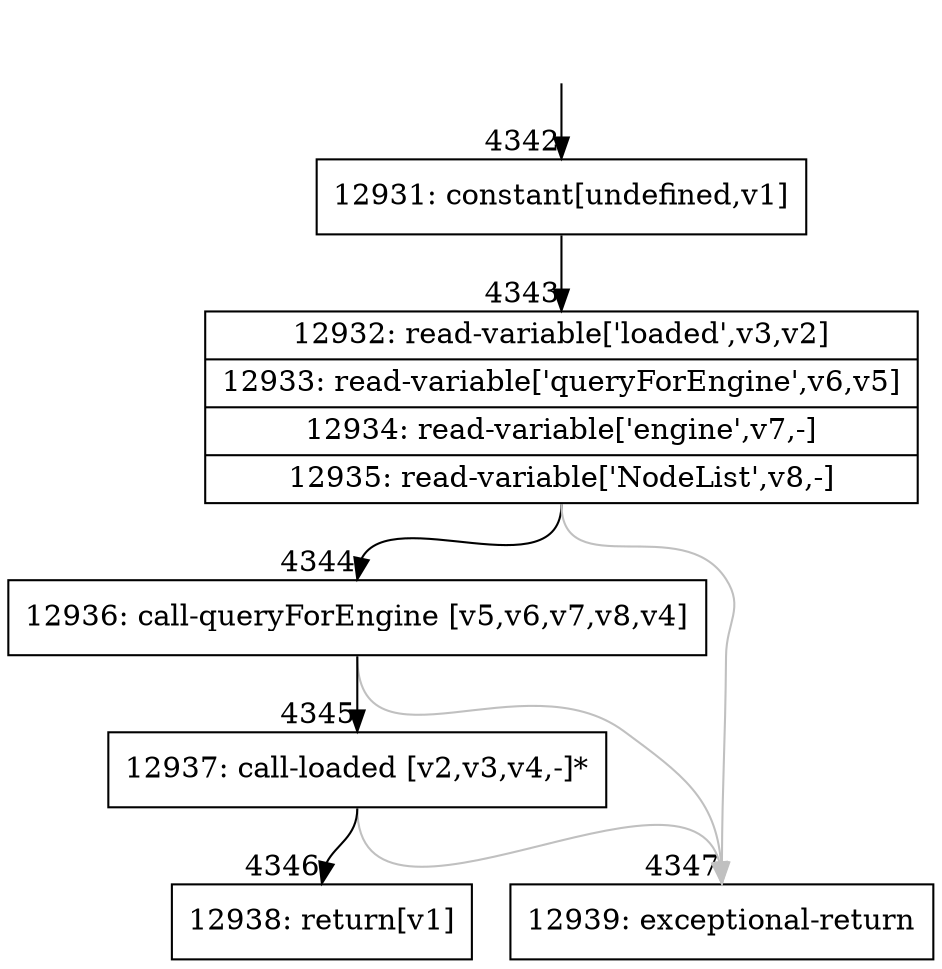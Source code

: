digraph {
rankdir="TD"
BB_entry314[shape=none,label=""];
BB_entry314 -> BB4342 [tailport=s, headport=n, headlabel="    4342"]
BB4342 [shape=record label="{12931: constant[undefined,v1]}" ] 
BB4342 -> BB4343 [tailport=s, headport=n, headlabel="      4343"]
BB4343 [shape=record label="{12932: read-variable['loaded',v3,v2]|12933: read-variable['queryForEngine',v6,v5]|12934: read-variable['engine',v7,-]|12935: read-variable['NodeList',v8,-]}" ] 
BB4343 -> BB4344 [tailport=s, headport=n, headlabel="      4344"]
BB4343 -> BB4347 [tailport=s, headport=n, color=gray, headlabel="      4347"]
BB4344 [shape=record label="{12936: call-queryForEngine [v5,v6,v7,v8,v4]}" ] 
BB4344 -> BB4345 [tailport=s, headport=n, headlabel="      4345"]
BB4344 -> BB4347 [tailport=s, headport=n, color=gray]
BB4345 [shape=record label="{12937: call-loaded [v2,v3,v4,-]*}" ] 
BB4345 -> BB4346 [tailport=s, headport=n, headlabel="      4346"]
BB4345 -> BB4347 [tailport=s, headport=n, color=gray]
BB4346 [shape=record label="{12938: return[v1]}" ] 
BB4347 [shape=record label="{12939: exceptional-return}" ] 
//#$~ 6039
}

